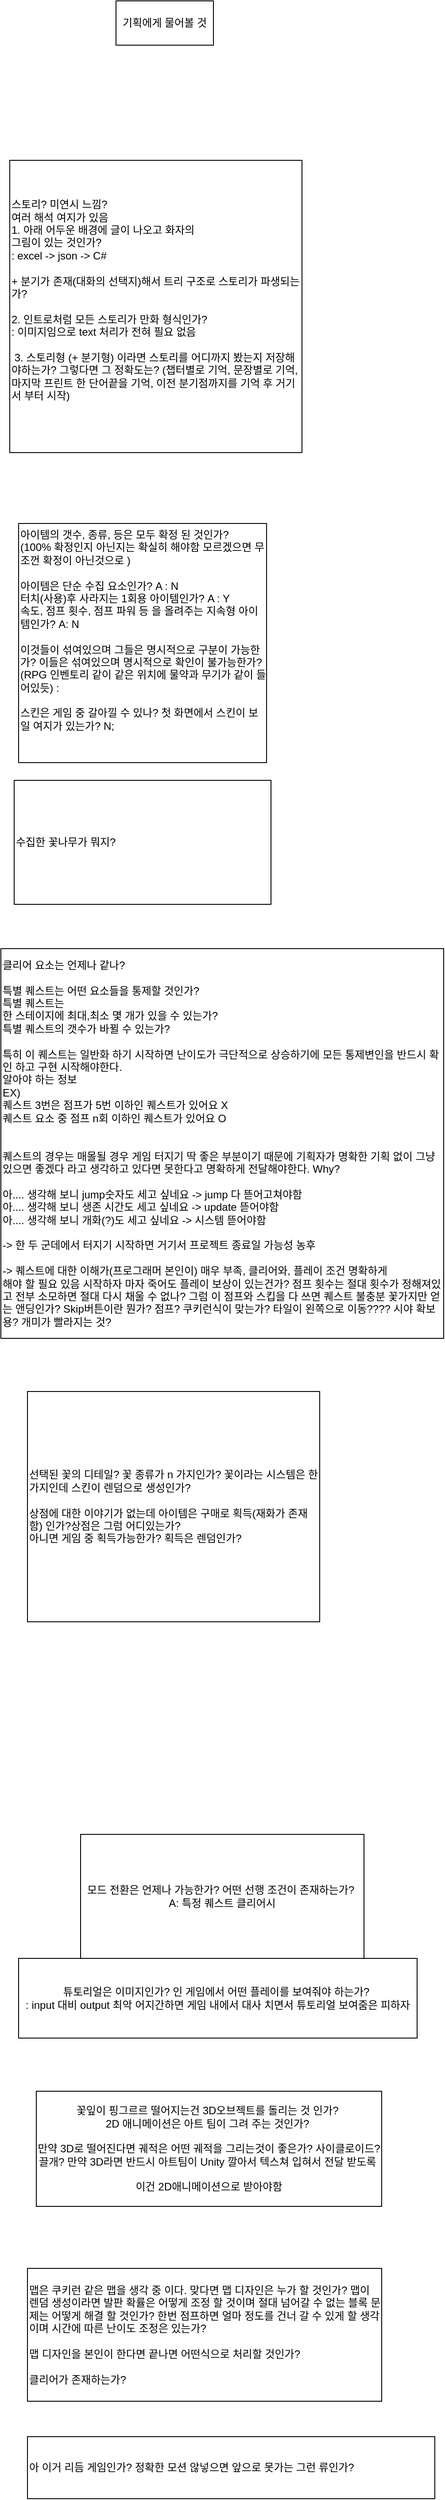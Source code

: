 <mxfile version="21.1.8" type="github" pages="2">
  <diagram name="페이지-1" id="2NNPLGp1lm4Bou1OKYgu">
    <mxGraphModel dx="558" dy="1702" grid="1" gridSize="10" guides="1" tooltips="1" connect="1" arrows="1" fold="1" page="1" pageScale="1" pageWidth="827" pageHeight="1169" math="0" shadow="0">
      <root>
        <mxCell id="0" />
        <mxCell id="1" parent="0" />
        <mxCell id="XNBevkbxn_FhqQ0xVa6--7" value="&lt;div&gt;스토리? 미연시 느낌?&lt;/div&gt;&lt;div&gt;여러 해석 여지가 있음&lt;/div&gt;&lt;div&gt;1. 아래 어두운 배경에 글이 나오고 화자의&lt;/div&gt;&lt;div&gt;그림이 있는 것인가?&lt;/div&gt;&lt;div&gt;: excel -&amp;gt; json -&amp;gt; C#&lt;/div&gt;&lt;div&gt;&lt;br&gt;&lt;/div&gt;&lt;div&gt;+ 분기가 존재(대화의 선택지)해서 트리 구조로 스토리가 파생되는가?&lt;/div&gt;&lt;div&gt;&lt;br&gt;&lt;/div&gt;&lt;div&gt;2. 인트로처럼 모든 스토리가 만화 형식인가?&lt;/div&gt;&lt;div&gt;: 이미지임으로 text 처리가 전혀 필요 없음&lt;/div&gt;&lt;div&gt;&lt;br&gt;&lt;/div&gt;&lt;div&gt;&amp;nbsp;3. 스토리형 (+ 분기형) 이라면 스토리를 어디까지 봤는지 저장해야하는가? 그렇다면 그 정확도는? (챕터별로 기억, 문장별로 기억, 마지막 프린트 한 단어끝을 기억, 이전 분기점까지를 기억 후 거기서 부터 시작)&lt;/div&gt;&lt;div&gt;&lt;br&gt;&lt;/div&gt;" style="html=1;whiteSpace=wrap;align=left;" vertex="1" parent="1">
          <mxGeometry x="50" y="-200" width="330" height="330" as="geometry" />
        </mxCell>
        <mxCell id="XNBevkbxn_FhqQ0xVa6--8" value="아이템의 갯수, 종류, 등은 모두 확정 된 것인가?&lt;br&gt;(100% 확정인지 아닌지는 확실히 해야함 모르겠으면 무조껀 확정이 아닌것으로 )&lt;br&gt;&lt;br&gt;아이템은 단순 수집 요소인가? A : N&lt;br&gt;터치(사용)후 사라지는 1회용 아이템인가? A : Y&lt;br&gt;속도, 점프 횟수, 점프 파워 등 을 올려주는 지속형 아이템인가? A: N&lt;br&gt;&lt;br&gt;이것들이 섞여있으며 그들은 명시적으로 구분이 가능한가? 이들은 섞여있으며 명시적으로 확인이 불가능한가? (RPG 인벤토리 같이 같은 위치에 물약과 무기가 같이 들어있듯) :&amp;nbsp;&lt;br&gt;&lt;br&gt;스킨은 게임 중 갈아낄 수 있나? 첫 화면에서 스킨이 보일 여지가 있는가? N;&lt;br&gt;&lt;br&gt;&amp;nbsp;" style="html=1;whiteSpace=wrap;align=left;" vertex="1" parent="1">
          <mxGeometry x="60" y="210" width="280" height="270" as="geometry" />
        </mxCell>
        <mxCell id="XNBevkbxn_FhqQ0xVa6--9" value="수집한 꽃나무가 뭐지?" style="html=1;whiteSpace=wrap;align=left;" vertex="1" parent="1">
          <mxGeometry x="55" y="500" width="290" height="140" as="geometry" />
        </mxCell>
        <mxCell id="XNBevkbxn_FhqQ0xVa6--10" value="클리어 요소는 언제나 같나? &lt;br&gt;&lt;br&gt;특별 퀘스트는 어떤 요소들을 통제할 것인가? &lt;br&gt;특별 퀘스트는 &lt;br&gt;한 스테이지에 최대,최소 몇 개가 있을 수 있는가?&lt;br&gt;특별 퀘스트의 갯수가 바뀔 수 있는가?&lt;br&gt;&amp;nbsp;&lt;br&gt;특히 이 퀘스트는 일반화 하기 시작하면 난이도가 극단적으로 상승하기에 모든 통제변인을 반드시 확인 하고 구현 시작해야한다.&lt;br&gt;알아야 하는 정보 &lt;br&gt;EX)&lt;br&gt;퀘스트 3번은 점프가 5번 이하인 퀘스트가 있어요 X&lt;br&gt;퀘스트 요소 중 점프 n회 이하인 퀘스트가 있어요 O&lt;br&gt;&lt;br&gt;&lt;br&gt;퀘스트의 경우는 매몰될 경우 게임 터지기 딱 좋은 부분이기 때문에 기획자가 명확한 기획 없이 그냥 있으면 좋겠다 라고 생각하고 있다면 못한다고 명확하게 전달해야한다. Why? &lt;br&gt;&lt;br&gt;아.... 생각해 보니 jump숫자도 세고 싶네요 -&amp;gt; jump 다 뜯어고쳐야함&lt;br&gt;아.... 생각해 보니 생존 시간도 세고 싶네요 -&amp;gt; update 뜯어야함&lt;br style=&quot;border-color: var(--border-color);&quot;&gt;아.... 생각해 보니 개화(?)도 세고 싶네요 -&amp;gt; 시스템 뜯어야함&lt;br&gt;&lt;br&gt;-&amp;gt; 한 두 군데에서 터지기 시작하면 거기서 프로젝트 종료일 가능성 농후&lt;br&gt;&lt;br style=&quot;border-color: var(--border-color);&quot;&gt;-&amp;gt; 퀘스트에 대한 이해가(프로그래머 본인이) 매우 부족, 클리어와, 플레이 조건 명확하게&lt;br&gt;해야 할 필요 있음 시작하자 마자 죽어도 플레이 보상이 있는건가? 점프 횟수는 절대 횟수가 정해져있고 전부 소모하면 절대 다시 채울 수 없나? 그럼 이 점프와 스킵을 다 쓰면 퀘스트 불충분 꽃가지만 얻는 앤딩인가?&amp;nbsp;Skip버튼이란 뭔가? 점프? 쿠키런식이 맞는가? 타일이 왼쪽으로 이동???? 시야 확보 용? 개미가 빨라지는 것?&amp;nbsp; &amp;nbsp;" style="html=1;whiteSpace=wrap;align=left;" vertex="1" parent="1">
          <mxGeometry x="40" y="690" width="500" height="440" as="geometry" />
        </mxCell>
        <mxCell id="XNBevkbxn_FhqQ0xVa6--11" value="선택된 꽃의 디테일? 꽃 종류가 n 가지인가? 꽃이라는 시스템은 한가지인데 스킨이 렌덤으로 생성인가?&amp;nbsp;&lt;br&gt;&lt;br&gt;상점에 대한 이야기가 없는데 아이템은 구매로 획득(재화가 존재함) 인가?상점은 그럼 어디있는가?&amp;nbsp;&lt;br&gt;아니면 게임 중 획득가능한가? 획득은 렌덤인가?&amp;nbsp;" style="html=1;whiteSpace=wrap;align=left;" vertex="1" parent="1">
          <mxGeometry x="70" y="1190" width="330" height="260" as="geometry" />
        </mxCell>
        <mxCell id="XNBevkbxn_FhqQ0xVa6--12" value="모드 전환은 언제나 가능한가? 어떤 선행 조건이 존재하는가?&amp;nbsp;&lt;br&gt;A: 특정 퀘스트 클리어시&lt;br&gt;" style="html=1;whiteSpace=wrap;" vertex="1" parent="1">
          <mxGeometry x="130" y="1690" width="320" height="140" as="geometry" />
        </mxCell>
        <mxCell id="XNBevkbxn_FhqQ0xVa6--13" value="튜토리얼은 이미지인가? 인 게임에서 어떤 플레이를 보여줘야 하는가?&amp;nbsp;&lt;br&gt;: input 대비 output 최악 어지간하면 게임 내에서 대사 치면서 튜토리얼 보여줌은 피하자" style="html=1;whiteSpace=wrap;" vertex="1" parent="1">
          <mxGeometry x="60" y="1830" width="450" height="90" as="geometry" />
        </mxCell>
        <mxCell id="XNBevkbxn_FhqQ0xVa6--14" value="꽃잎이 핑그르르 떨어지는건 3D오브젝트를 돌리는 것 인가?&amp;nbsp;&lt;br&gt;2D 애니메이션은 아트 팀이 그려 주는 것인가?&amp;nbsp;&lt;br&gt;&lt;br&gt;만약 3D로 떨어진다면 궤적은 어떤 궤적을 그리는것이 좋은가? 사이클로이드? 끌개? 만약 3D라면 반드시 아트팀이 Unity 깔아서 텍스쳐 입혀서 전달 받도록&amp;nbsp;&lt;br&gt;&lt;br&gt;이건 2D애니메이션으로 받아야함&lt;br&gt;" style="html=1;whiteSpace=wrap;" vertex="1" parent="1">
          <mxGeometry x="80" y="1980" width="390" height="130" as="geometry" />
        </mxCell>
        <mxCell id="XNBevkbxn_FhqQ0xVa6--15" value="맵은 쿠키런 같은 맵을 생각 중 이다. 맞다면 맵 디자인은 누가 할 것인가? 맵이 렌덤 생성이라면 발판 확률은 어떻게 조정 할 것이며 절대 넘어갈 수 없는 블록 문제는 어떻게 해결 할 것인가? 한번 점프하면 얼마 정도를 건너 갈 수 있게 할 생각이며 시간에 따른 난이도 조정은 있는가?&amp;nbsp;&lt;br&gt;&lt;br&gt;맵 디자인을 본인이 한다면 끝나면 어떤식으로 처리할 것인가?&amp;nbsp;&lt;br&gt;&lt;br&gt;클리어가 존재하는가?&amp;nbsp;" style="html=1;whiteSpace=wrap;align=left;" vertex="1" parent="1">
          <mxGeometry x="70" y="2180" width="400" height="150" as="geometry" />
        </mxCell>
        <mxCell id="XNBevkbxn_FhqQ0xVa6--16" value="기획에게 물어볼 것" style="html=1;whiteSpace=wrap;" vertex="1" parent="1">
          <mxGeometry x="170" y="-380" width="110" height="50" as="geometry" />
        </mxCell>
        <mxCell id="XNBevkbxn_FhqQ0xVa6--17" value="아 이거 리듬 게임인가? 정확한 모션 않넣으면 앞으로 못가는 그런 류인가?&amp;nbsp;" style="html=1;whiteSpace=wrap;align=left;" vertex="1" parent="1">
          <mxGeometry x="70" y="2370" width="460" height="70" as="geometry" />
        </mxCell>
      </root>
    </mxGraphModel>
  </diagram>
  <diagram id="5KqEtNzXlPFsAOB2FF7n" name="페이지-2">
    <mxGraphModel dx="558" dy="1702" grid="1" gridSize="10" guides="1" tooltips="1" connect="1" arrows="1" fold="1" page="1" pageScale="1" pageWidth="827" pageHeight="1169" math="0" shadow="0">
      <root>
        <mxCell id="0" />
        <mxCell id="1" parent="0" />
        <mxCell id="vxW5jV2-u_op8l1EexH3-1" value="&lt;div&gt;스토리? 미연시 느낌?&lt;/div&gt;&lt;div&gt;여러 해석 여지가 있음&lt;/div&gt;&lt;div&gt;1. 아래 어두운 배경에 글이 나오고 화자의&lt;/div&gt;&lt;div&gt;그림이 있는 것인가?&lt;/div&gt;&lt;div&gt;: excel -&amp;gt; json -&amp;gt; C#&lt;/div&gt;&lt;div&gt;&lt;br&gt;&lt;/div&gt;&lt;div&gt;+ 분기가 존재해서 트리구조로 내용이 파생되는가?&lt;/div&gt;&lt;div&gt;&lt;br&gt;&lt;/div&gt;&lt;div&gt;2. 인트로처럼 모든 스토리가 만화 형식인가?&lt;/div&gt;&lt;div&gt;: 이미지임으로 text 처리가 전혀 필요 없음&lt;/div&gt;&lt;div&gt;&lt;br&gt;&lt;/div&gt;&lt;div&gt;&amp;nbsp;3. 스토리형 (+ 분기형) 이라면 스토리를 어디까지 봤는지 저장해야하는가? 그렇다면 그 정확도는? (챕터별로 기억, 문장별로 기억, 마지막 프린트 한 단어끝을 기억, 이전 분기점까지를 기억 후 거기서 부터 시작)&lt;/div&gt;&lt;div&gt;&lt;br&gt;&lt;/div&gt;" style="html=1;whiteSpace=wrap;align=left;" vertex="1" parent="1">
          <mxGeometry x="60" y="-120" width="330" height="330" as="geometry" />
        </mxCell>
        <mxCell id="c4mtQoEK8RKiTdaHSyYI-1" value="아이템의 갯수, 종류, 등은 모두 확정 된 것인가?&lt;br&gt;(100% 확정인지 아닌지는 확실히 해야함 모르겠으면 무조껀 확정이 아닌것으로 )&lt;br&gt;&lt;br&gt;터치(사용)후 사라지는 1회용 아이템 뿐인가?&lt;br&gt;&lt;br&gt;&lt;br&gt;&amp;nbsp;" style="html=1;whiteSpace=wrap;align=left;" vertex="1" parent="1">
          <mxGeometry x="60" y="250" width="280" height="270" as="geometry" />
        </mxCell>
      </root>
    </mxGraphModel>
  </diagram>
</mxfile>
